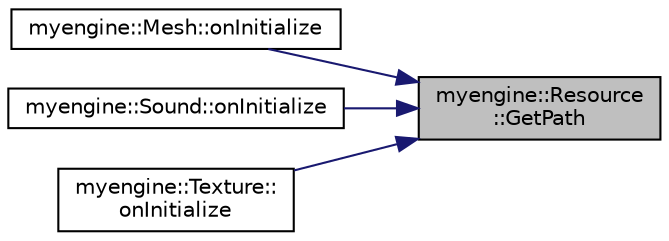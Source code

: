 digraph "myengine::Resource::GetPath"
{
 // LATEX_PDF_SIZE
  edge [fontname="Helvetica",fontsize="10",labelfontname="Helvetica",labelfontsize="10"];
  node [fontname="Helvetica",fontsize="10",shape=record];
  rankdir="RL";
  Node1 [label="myengine::Resource\l::GetPath",height=0.2,width=0.4,color="black", fillcolor="grey75", style="filled", fontcolor="black",tooltip=" "];
  Node1 -> Node2 [dir="back",color="midnightblue",fontsize="10",style="solid",fontname="Helvetica"];
  Node2 [label="myengine::Mesh::onInitialize",height=0.2,width=0.4,color="black", fillcolor="white", style="filled",URL="$structmyengine_1_1_mesh.html#a9f660312b8a9f4277f49a403393494c6",tooltip="Initialises the Mesh."];
  Node1 -> Node3 [dir="back",color="midnightblue",fontsize="10",style="solid",fontname="Helvetica"];
  Node3 [label="myengine::Sound::onInitialize",height=0.2,width=0.4,color="black", fillcolor="white", style="filled",URL="$structmyengine_1_1_sound.html#add4b9aa512a08bb025a917c51f91a0d8",tooltip="Initialises the Sound."];
  Node1 -> Node4 [dir="back",color="midnightblue",fontsize="10",style="solid",fontname="Helvetica"];
  Node4 [label="myengine::Texture::\lonInitialize",height=0.2,width=0.4,color="black", fillcolor="white", style="filled",URL="$structmyengine_1_1_texture.html#a2c38a803861af9554ea77335780ca2ce",tooltip="Initialises the Texture."];
}
